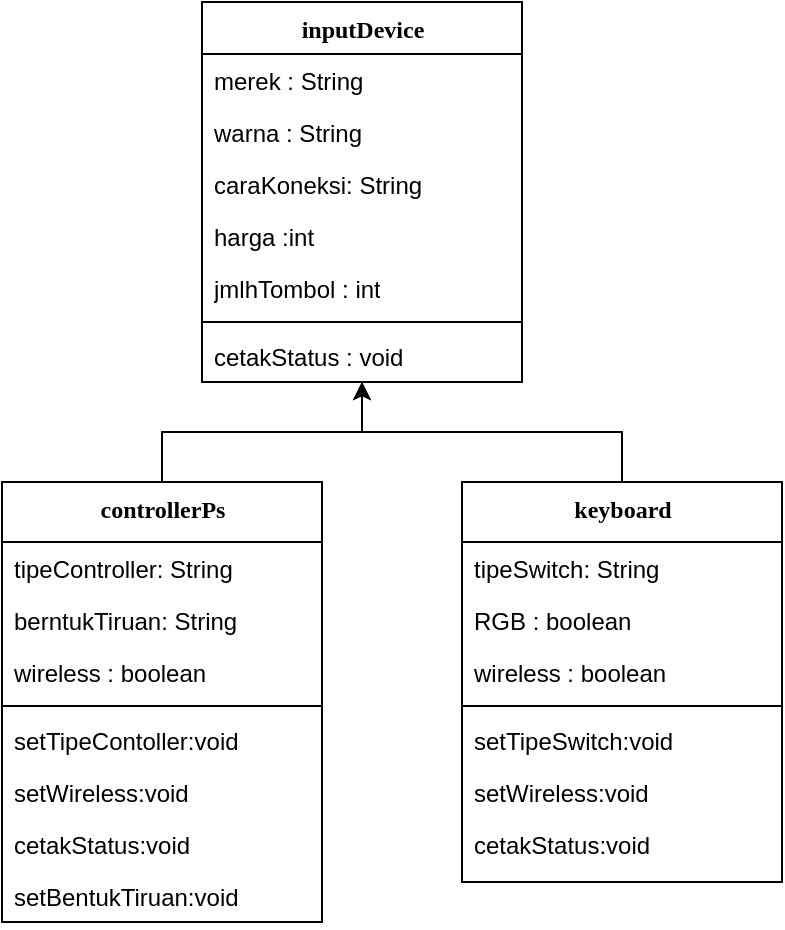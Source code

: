 <mxfile version="15.4.0" type="device" pages="2"><diagram name="Page-1" id="9f46799a-70d6-7492-0946-bef42562c5a5"><mxGraphModel dx="599" dy="1545" grid="1" gridSize="10" guides="1" tooltips="1" connect="1" arrows="1" fold="1" page="1" pageScale="1" pageWidth="1100" pageHeight="850" background="none" math="0" shadow="0"><root><mxCell id="0"/><mxCell id="1" parent="0"/><mxCell id="0nkUrvv_Ddzpsthav5_F-16" value="inputDevice" style="swimlane;html=1;fontStyle=1;align=center;verticalAlign=top;childLayout=stackLayout;horizontal=1;startSize=26;horizontalStack=0;resizeParent=1;resizeLast=0;collapsible=1;marginBottom=0;swimlaneFillColor=#ffffff;rounded=0;shadow=0;comic=0;labelBackgroundColor=none;strokeWidth=1;fillColor=none;fontFamily=Verdana;fontSize=12" vertex="1" parent="1"><mxGeometry x="390" y="-690" width="160" height="190" as="geometry"/></mxCell><mxCell id="0nkUrvv_Ddzpsthav5_F-17" value="merek : String" style="text;html=1;strokeColor=none;fillColor=none;align=left;verticalAlign=top;spacingLeft=4;spacingRight=4;whiteSpace=wrap;overflow=hidden;rotatable=0;points=[[0,0.5],[1,0.5]];portConstraint=eastwest;" vertex="1" parent="0nkUrvv_Ddzpsthav5_F-16"><mxGeometry y="26" width="160" height="26" as="geometry"/></mxCell><mxCell id="0nkUrvv_Ddzpsthav5_F-18" value="warna : String" style="text;html=1;strokeColor=none;fillColor=none;align=left;verticalAlign=top;spacingLeft=4;spacingRight=4;whiteSpace=wrap;overflow=hidden;rotatable=0;points=[[0,0.5],[1,0.5]];portConstraint=eastwest;" vertex="1" parent="0nkUrvv_Ddzpsthav5_F-16"><mxGeometry y="52" width="160" height="26" as="geometry"/></mxCell><mxCell id="0nkUrvv_Ddzpsthav5_F-19" value="caraKoneksi: String" style="text;html=1;strokeColor=none;fillColor=none;align=left;verticalAlign=top;spacingLeft=4;spacingRight=4;whiteSpace=wrap;overflow=hidden;rotatable=0;points=[[0,0.5],[1,0.5]];portConstraint=eastwest;" vertex="1" parent="0nkUrvv_Ddzpsthav5_F-16"><mxGeometry y="78" width="160" height="26" as="geometry"/></mxCell><mxCell id="0nkUrvv_Ddzpsthav5_F-20" value="harga :int" style="text;html=1;strokeColor=none;fillColor=none;align=left;verticalAlign=top;spacingLeft=4;spacingRight=4;whiteSpace=wrap;overflow=hidden;rotatable=0;points=[[0,0.5],[1,0.5]];portConstraint=eastwest;" vertex="1" parent="0nkUrvv_Ddzpsthav5_F-16"><mxGeometry y="104" width="160" height="26" as="geometry"/></mxCell><mxCell id="0nkUrvv_Ddzpsthav5_F-21" value="jmlhTombol : int" style="text;html=1;strokeColor=none;fillColor=none;align=left;verticalAlign=top;spacingLeft=4;spacingRight=4;whiteSpace=wrap;overflow=hidden;rotatable=0;points=[[0,0.5],[1,0.5]];portConstraint=eastwest;" vertex="1" parent="0nkUrvv_Ddzpsthav5_F-16"><mxGeometry y="130" width="160" height="26" as="geometry"/></mxCell><mxCell id="0nkUrvv_Ddzpsthav5_F-23" value="" style="line;html=1;strokeWidth=1;fillColor=none;align=left;verticalAlign=middle;spacingTop=-1;spacingLeft=3;spacingRight=3;rotatable=0;labelPosition=right;points=[];portConstraint=eastwest;" vertex="1" parent="0nkUrvv_Ddzpsthav5_F-16"><mxGeometry y="156" width="160" height="8" as="geometry"/></mxCell><mxCell id="0nkUrvv_Ddzpsthav5_F-24" value="cetakStatus : void" style="text;html=1;strokeColor=none;fillColor=none;align=left;verticalAlign=top;spacingLeft=4;spacingRight=4;whiteSpace=wrap;overflow=hidden;rotatable=0;points=[[0,0.5],[1,0.5]];portConstraint=eastwest;" vertex="1" parent="0nkUrvv_Ddzpsthav5_F-16"><mxGeometry y="164" width="160" height="26" as="geometry"/></mxCell><mxCell id="0nkUrvv_Ddzpsthav5_F-46" style="edgeStyle=orthogonalEdgeStyle;rounded=0;orthogonalLoop=1;jettySize=auto;html=1;exitX=0.5;exitY=0;exitDx=0;exitDy=0;" edge="1" parent="1" source="0nkUrvv_Ddzpsthav5_F-27" target="0nkUrvv_Ddzpsthav5_F-16"><mxGeometry relative="1" as="geometry"/></mxCell><mxCell id="0nkUrvv_Ddzpsthav5_F-27" value="keyboard" style="swimlane;html=1;fontStyle=1;align=center;verticalAlign=top;childLayout=stackLayout;horizontal=1;startSize=30;horizontalStack=0;resizeParent=1;resizeLast=0;collapsible=1;marginBottom=0;swimlaneFillColor=#ffffff;rounded=0;shadow=0;comic=0;labelBackgroundColor=none;strokeWidth=1;fillColor=none;fontFamily=Verdana;fontSize=12" vertex="1" parent="1"><mxGeometry x="520" y="-450" width="160" height="200" as="geometry"/></mxCell><mxCell id="0nkUrvv_Ddzpsthav5_F-28" value="tipeSwitch: String" style="text;html=1;strokeColor=none;fillColor=none;align=left;verticalAlign=top;spacingLeft=4;spacingRight=4;whiteSpace=wrap;overflow=hidden;rotatable=0;points=[[0,0.5],[1,0.5]];portConstraint=eastwest;" vertex="1" parent="0nkUrvv_Ddzpsthav5_F-27"><mxGeometry y="30" width="160" height="26" as="geometry"/></mxCell><mxCell id="0nkUrvv_Ddzpsthav5_F-29" value="RGB : boolean" style="text;html=1;strokeColor=none;fillColor=none;align=left;verticalAlign=top;spacingLeft=4;spacingRight=4;whiteSpace=wrap;overflow=hidden;rotatable=0;points=[[0,0.5],[1,0.5]];portConstraint=eastwest;" vertex="1" parent="0nkUrvv_Ddzpsthav5_F-27"><mxGeometry y="56" width="160" height="26" as="geometry"/></mxCell><mxCell id="0nkUrvv_Ddzpsthav5_F-30" value="wireless : boolean" style="text;html=1;strokeColor=none;fillColor=none;align=left;verticalAlign=top;spacingLeft=4;spacingRight=4;whiteSpace=wrap;overflow=hidden;rotatable=0;points=[[0,0.5],[1,0.5]];portConstraint=eastwest;" vertex="1" parent="0nkUrvv_Ddzpsthav5_F-27"><mxGeometry y="82" width="160" height="26" as="geometry"/></mxCell><mxCell id="0nkUrvv_Ddzpsthav5_F-33" value="" style="line;html=1;strokeWidth=1;fillColor=none;align=left;verticalAlign=middle;spacingTop=-1;spacingLeft=3;spacingRight=3;rotatable=0;labelPosition=right;points=[];portConstraint=eastwest;" vertex="1" parent="0nkUrvv_Ddzpsthav5_F-27"><mxGeometry y="108" width="160" height="8" as="geometry"/></mxCell><mxCell id="0nkUrvv_Ddzpsthav5_F-34" value="setTipeSwitch:void" style="text;html=1;strokeColor=none;fillColor=none;align=left;verticalAlign=top;spacingLeft=4;spacingRight=4;whiteSpace=wrap;overflow=hidden;rotatable=0;points=[[0,0.5],[1,0.5]];portConstraint=eastwest;" vertex="1" parent="0nkUrvv_Ddzpsthav5_F-27"><mxGeometry y="116" width="160" height="26" as="geometry"/></mxCell><mxCell id="0nkUrvv_Ddzpsthav5_F-35" value="setWireless:void" style="text;html=1;strokeColor=none;fillColor=none;align=left;verticalAlign=top;spacingLeft=4;spacingRight=4;whiteSpace=wrap;overflow=hidden;rotatable=0;points=[[0,0.5],[1,0.5]];portConstraint=eastwest;" vertex="1" parent="0nkUrvv_Ddzpsthav5_F-27"><mxGeometry y="142" width="160" height="26" as="geometry"/></mxCell><mxCell id="0nkUrvv_Ddzpsthav5_F-36" value="cetakStatus:void" style="text;html=1;strokeColor=none;fillColor=none;align=left;verticalAlign=top;spacingLeft=4;spacingRight=4;whiteSpace=wrap;overflow=hidden;rotatable=0;points=[[0,0.5],[1,0.5]];portConstraint=eastwest;" vertex="1" parent="0nkUrvv_Ddzpsthav5_F-27"><mxGeometry y="168" width="160" height="26" as="geometry"/></mxCell><mxCell id="0nkUrvv_Ddzpsthav5_F-47" style="edgeStyle=orthogonalEdgeStyle;rounded=0;orthogonalLoop=1;jettySize=auto;html=1;" edge="1" parent="1" source="0nkUrvv_Ddzpsthav5_F-37" target="0nkUrvv_Ddzpsthav5_F-16"><mxGeometry relative="1" as="geometry"/></mxCell><mxCell id="0nkUrvv_Ddzpsthav5_F-37" value="controllerPs" style="swimlane;html=1;fontStyle=1;align=center;verticalAlign=top;childLayout=stackLayout;horizontal=1;startSize=30;horizontalStack=0;resizeParent=1;resizeLast=0;collapsible=1;marginBottom=0;swimlaneFillColor=#ffffff;rounded=0;shadow=0;comic=0;labelBackgroundColor=none;strokeWidth=1;fillColor=none;fontFamily=Verdana;fontSize=12" vertex="1" parent="1"><mxGeometry x="290" y="-450" width="160" height="220" as="geometry"/></mxCell><mxCell id="0nkUrvv_Ddzpsthav5_F-38" value="tipeController: String" style="text;html=1;strokeColor=none;fillColor=none;align=left;verticalAlign=top;spacingLeft=4;spacingRight=4;whiteSpace=wrap;overflow=hidden;rotatable=0;points=[[0,0.5],[1,0.5]];portConstraint=eastwest;" vertex="1" parent="0nkUrvv_Ddzpsthav5_F-37"><mxGeometry y="30" width="160" height="26" as="geometry"/></mxCell><mxCell id="0nkUrvv_Ddzpsthav5_F-39" value="berntukTiruan: String" style="text;html=1;strokeColor=none;fillColor=none;align=left;verticalAlign=top;spacingLeft=4;spacingRight=4;whiteSpace=wrap;overflow=hidden;rotatable=0;points=[[0,0.5],[1,0.5]];portConstraint=eastwest;" vertex="1" parent="0nkUrvv_Ddzpsthav5_F-37"><mxGeometry y="56" width="160" height="26" as="geometry"/></mxCell><mxCell id="0nkUrvv_Ddzpsthav5_F-40" value="wireless : boolean" style="text;html=1;strokeColor=none;fillColor=none;align=left;verticalAlign=top;spacingLeft=4;spacingRight=4;whiteSpace=wrap;overflow=hidden;rotatable=0;points=[[0,0.5],[1,0.5]];portConstraint=eastwest;" vertex="1" parent="0nkUrvv_Ddzpsthav5_F-37"><mxGeometry y="82" width="160" height="26" as="geometry"/></mxCell><mxCell id="0nkUrvv_Ddzpsthav5_F-41" value="" style="line;html=1;strokeWidth=1;fillColor=none;align=left;verticalAlign=middle;spacingTop=-1;spacingLeft=3;spacingRight=3;rotatable=0;labelPosition=right;points=[];portConstraint=eastwest;" vertex="1" parent="0nkUrvv_Ddzpsthav5_F-37"><mxGeometry y="108" width="160" height="8" as="geometry"/></mxCell><mxCell id="0nkUrvv_Ddzpsthav5_F-42" value="setTipeContoller:void" style="text;html=1;strokeColor=none;fillColor=none;align=left;verticalAlign=top;spacingLeft=4;spacingRight=4;whiteSpace=wrap;overflow=hidden;rotatable=0;points=[[0,0.5],[1,0.5]];portConstraint=eastwest;" vertex="1" parent="0nkUrvv_Ddzpsthav5_F-37"><mxGeometry y="116" width="160" height="26" as="geometry"/></mxCell><mxCell id="0nkUrvv_Ddzpsthav5_F-43" value="setWireless:void" style="text;html=1;strokeColor=none;fillColor=none;align=left;verticalAlign=top;spacingLeft=4;spacingRight=4;whiteSpace=wrap;overflow=hidden;rotatable=0;points=[[0,0.5],[1,0.5]];portConstraint=eastwest;" vertex="1" parent="0nkUrvv_Ddzpsthav5_F-37"><mxGeometry y="142" width="160" height="26" as="geometry"/></mxCell><mxCell id="0nkUrvv_Ddzpsthav5_F-44" value="cetakStatus:void" style="text;html=1;strokeColor=none;fillColor=none;align=left;verticalAlign=top;spacingLeft=4;spacingRight=4;whiteSpace=wrap;overflow=hidden;rotatable=0;points=[[0,0.5],[1,0.5]];portConstraint=eastwest;" vertex="1" parent="0nkUrvv_Ddzpsthav5_F-37"><mxGeometry y="168" width="160" height="26" as="geometry"/></mxCell><mxCell id="0nkUrvv_Ddzpsthav5_F-45" value="setBentukTiruan:void" style="text;html=1;strokeColor=none;fillColor=none;align=left;verticalAlign=top;spacingLeft=4;spacingRight=4;whiteSpace=wrap;overflow=hidden;rotatable=0;points=[[0,0.5],[1,0.5]];portConstraint=eastwest;" vertex="1" parent="0nkUrvv_Ddzpsthav5_F-37"><mxGeometry y="194" width="160" height="26" as="geometry"/></mxCell></root></mxGraphModel></diagram><diagram id="z9Uw3bnBcsyl0r03psHF" name="Page-2"><mxGraphModel dx="1278" dy="1699" grid="1" gridSize="10" guides="1" tooltips="1" connect="1" arrows="1" fold="1" page="1" pageScale="1" pageWidth="850" pageHeight="1100" math="0" shadow="0"><root><mxCell id="mZ_NK_sCTxAk9WIGZeyo-0"/><mxCell id="mZ_NK_sCTxAk9WIGZeyo-1" parent="mZ_NK_sCTxAk9WIGZeyo-0"/><mxCell id="VQ2Jj64jyoxp0aVPfLHm-0" value="waterContainer" style="swimlane;html=1;fontStyle=1;align=center;verticalAlign=top;childLayout=stackLayout;horizontal=1;startSize=26;horizontalStack=0;resizeParent=1;resizeLast=0;collapsible=1;marginBottom=0;swimlaneFillColor=#ffffff;rounded=0;shadow=0;comic=0;labelBackgroundColor=none;strokeWidth=1;fillColor=none;fontFamily=Verdana;fontSize=12" vertex="1" parent="mZ_NK_sCTxAk9WIGZeyo-1"><mxGeometry x="390" y="-690" width="160" height="190" as="geometry"/></mxCell><mxCell id="VQ2Jj64jyoxp0aVPfLHm-1" value="merek : String" style="text;html=1;strokeColor=none;fillColor=none;align=left;verticalAlign=top;spacingLeft=4;spacingRight=4;whiteSpace=wrap;overflow=hidden;rotatable=0;points=[[0,0.5],[1,0.5]];portConstraint=eastwest;" vertex="1" parent="VQ2Jj64jyoxp0aVPfLHm-0"><mxGeometry y="26" width="160" height="26" as="geometry"/></mxCell><mxCell id="VQ2Jj64jyoxp0aVPfLHm-2" value="warna : String" style="text;html=1;strokeColor=none;fillColor=none;align=left;verticalAlign=top;spacingLeft=4;spacingRight=4;whiteSpace=wrap;overflow=hidden;rotatable=0;points=[[0,0.5],[1,0.5]];portConstraint=eastwest;" vertex="1" parent="VQ2Jj64jyoxp0aVPfLHm-0"><mxGeometry y="52" width="160" height="26" as="geometry"/></mxCell><mxCell id="VQ2Jj64jyoxp0aVPfLHm-3" value="kapasitas : double" style="text;html=1;strokeColor=none;fillColor=none;align=left;verticalAlign=top;spacingLeft=4;spacingRight=4;whiteSpace=wrap;overflow=hidden;rotatable=0;points=[[0,0.5],[1,0.5]];portConstraint=eastwest;" vertex="1" parent="VQ2Jj64jyoxp0aVPfLHm-0"><mxGeometry y="78" width="160" height="26" as="geometry"/></mxCell><mxCell id="VQ2Jj64jyoxp0aVPfLHm-4" value="harga :int" style="text;html=1;strokeColor=none;fillColor=none;align=left;verticalAlign=top;spacingLeft=4;spacingRight=4;whiteSpace=wrap;overflow=hidden;rotatable=0;points=[[0,0.5],[1,0.5]];portConstraint=eastwest;" vertex="1" parent="VQ2Jj64jyoxp0aVPfLHm-0"><mxGeometry y="104" width="160" height="26" as="geometry"/></mxCell><mxCell id="VQ2Jj64jyoxp0aVPfLHm-5" value="jmlhTombol : int" style="text;html=1;strokeColor=none;fillColor=none;align=left;verticalAlign=top;spacingLeft=4;spacingRight=4;whiteSpace=wrap;overflow=hidden;rotatable=0;points=[[0,0.5],[1,0.5]];portConstraint=eastwest;" vertex="1" parent="VQ2Jj64jyoxp0aVPfLHm-0"><mxGeometry y="130" width="160" height="26" as="geometry"/></mxCell><mxCell id="VQ2Jj64jyoxp0aVPfLHm-6" value="" style="line;html=1;strokeWidth=1;fillColor=none;align=left;verticalAlign=middle;spacingTop=-1;spacingLeft=3;spacingRight=3;rotatable=0;labelPosition=right;points=[];portConstraint=eastwest;" vertex="1" parent="VQ2Jj64jyoxp0aVPfLHm-0"><mxGeometry y="156" width="160" height="8" as="geometry"/></mxCell><mxCell id="VQ2Jj64jyoxp0aVPfLHm-7" value="cetakStatus : void" style="text;html=1;strokeColor=none;fillColor=none;align=left;verticalAlign=top;spacingLeft=4;spacingRight=4;whiteSpace=wrap;overflow=hidden;rotatable=0;points=[[0,0.5],[1,0.5]];portConstraint=eastwest;" vertex="1" parent="VQ2Jj64jyoxp0aVPfLHm-0"><mxGeometry y="164" width="160" height="26" as="geometry"/></mxCell><mxCell id="VQ2Jj64jyoxp0aVPfLHm-8" style="edgeStyle=orthogonalEdgeStyle;rounded=0;orthogonalLoop=1;jettySize=auto;html=1;exitX=0.5;exitY=0;exitDx=0;exitDy=0;" edge="1" parent="mZ_NK_sCTxAk9WIGZeyo-1" source="VQ2Jj64jyoxp0aVPfLHm-9" target="VQ2Jj64jyoxp0aVPfLHm-0"><mxGeometry relative="1" as="geometry"/></mxCell><mxCell id="VQ2Jj64jyoxp0aVPfLHm-9" value="keyboard" style="swimlane;html=1;fontStyle=1;align=center;verticalAlign=top;childLayout=stackLayout;horizontal=1;startSize=30;horizontalStack=0;resizeParent=1;resizeLast=0;collapsible=1;marginBottom=0;swimlaneFillColor=#ffffff;rounded=0;shadow=0;comic=0;labelBackgroundColor=none;strokeWidth=1;fillColor=none;fontFamily=Verdana;fontSize=12" vertex="1" parent="mZ_NK_sCTxAk9WIGZeyo-1"><mxGeometry x="520" y="-450" width="160" height="200" as="geometry"/></mxCell><mxCell id="VQ2Jj64jyoxp0aVPfLHm-10" value="tipeSwitch: String" style="text;html=1;strokeColor=none;fillColor=none;align=left;verticalAlign=top;spacingLeft=4;spacingRight=4;whiteSpace=wrap;overflow=hidden;rotatable=0;points=[[0,0.5],[1,0.5]];portConstraint=eastwest;" vertex="1" parent="VQ2Jj64jyoxp0aVPfLHm-9"><mxGeometry y="30" width="160" height="26" as="geometry"/></mxCell><mxCell id="VQ2Jj64jyoxp0aVPfLHm-11" value="RGB : boolean" style="text;html=1;strokeColor=none;fillColor=none;align=left;verticalAlign=top;spacingLeft=4;spacingRight=4;whiteSpace=wrap;overflow=hidden;rotatable=0;points=[[0,0.5],[1,0.5]];portConstraint=eastwest;" vertex="1" parent="VQ2Jj64jyoxp0aVPfLHm-9"><mxGeometry y="56" width="160" height="26" as="geometry"/></mxCell><mxCell id="VQ2Jj64jyoxp0aVPfLHm-12" value="wireless : boolean" style="text;html=1;strokeColor=none;fillColor=none;align=left;verticalAlign=top;spacingLeft=4;spacingRight=4;whiteSpace=wrap;overflow=hidden;rotatable=0;points=[[0,0.5],[1,0.5]];portConstraint=eastwest;" vertex="1" parent="VQ2Jj64jyoxp0aVPfLHm-9"><mxGeometry y="82" width="160" height="26" as="geometry"/></mxCell><mxCell id="VQ2Jj64jyoxp0aVPfLHm-13" value="" style="line;html=1;strokeWidth=1;fillColor=none;align=left;verticalAlign=middle;spacingTop=-1;spacingLeft=3;spacingRight=3;rotatable=0;labelPosition=right;points=[];portConstraint=eastwest;" vertex="1" parent="VQ2Jj64jyoxp0aVPfLHm-9"><mxGeometry y="108" width="160" height="8" as="geometry"/></mxCell><mxCell id="VQ2Jj64jyoxp0aVPfLHm-14" value="setTipeSwitch:void" style="text;html=1;strokeColor=none;fillColor=none;align=left;verticalAlign=top;spacingLeft=4;spacingRight=4;whiteSpace=wrap;overflow=hidden;rotatable=0;points=[[0,0.5],[1,0.5]];portConstraint=eastwest;" vertex="1" parent="VQ2Jj64jyoxp0aVPfLHm-9"><mxGeometry y="116" width="160" height="26" as="geometry"/></mxCell><mxCell id="VQ2Jj64jyoxp0aVPfLHm-15" value="setWireless:void" style="text;html=1;strokeColor=none;fillColor=none;align=left;verticalAlign=top;spacingLeft=4;spacingRight=4;whiteSpace=wrap;overflow=hidden;rotatable=0;points=[[0,0.5],[1,0.5]];portConstraint=eastwest;" vertex="1" parent="VQ2Jj64jyoxp0aVPfLHm-9"><mxGeometry y="142" width="160" height="26" as="geometry"/></mxCell><mxCell id="VQ2Jj64jyoxp0aVPfLHm-16" value="cetakStatus:void" style="text;html=1;strokeColor=none;fillColor=none;align=left;verticalAlign=top;spacingLeft=4;spacingRight=4;whiteSpace=wrap;overflow=hidden;rotatable=0;points=[[0,0.5],[1,0.5]];portConstraint=eastwest;" vertex="1" parent="VQ2Jj64jyoxp0aVPfLHm-9"><mxGeometry y="168" width="160" height="26" as="geometry"/></mxCell><mxCell id="VQ2Jj64jyoxp0aVPfLHm-17" style="edgeStyle=orthogonalEdgeStyle;rounded=0;orthogonalLoop=1;jettySize=auto;html=1;" edge="1" parent="mZ_NK_sCTxAk9WIGZeyo-1" source="VQ2Jj64jyoxp0aVPfLHm-18" target="VQ2Jj64jyoxp0aVPfLHm-0"><mxGeometry relative="1" as="geometry"/></mxCell><mxCell id="VQ2Jj64jyoxp0aVPfLHm-18" value="botolKu" style="swimlane;html=1;fontStyle=1;align=center;verticalAlign=top;childLayout=stackLayout;horizontal=1;startSize=30;horizontalStack=0;resizeParent=1;resizeLast=0;collapsible=1;marginBottom=0;swimlaneFillColor=#ffffff;rounded=0;shadow=0;comic=0;labelBackgroundColor=none;strokeWidth=1;fillColor=none;fontFamily=Verdana;fontSize=12" vertex="1" parent="mZ_NK_sCTxAk9WIGZeyo-1"><mxGeometry x="290" y="-450" width="160" height="176" as="geometry"/></mxCell><mxCell id="VQ2Jj64jyoxp0aVPfLHm-19" value="kondisiBarang: String" style="text;html=1;strokeColor=none;fillColor=none;align=left;verticalAlign=top;spacingLeft=4;spacingRight=4;whiteSpace=wrap;overflow=hidden;rotatable=0;points=[[0,0.5],[1,0.5]];portConstraint=eastwest;" vertex="1" parent="VQ2Jj64jyoxp0aVPfLHm-18"><mxGeometry y="30" width="160" height="26" as="geometry"/></mxCell><mxCell id="VQ2Jj64jyoxp0aVPfLHm-20" value="bisaDiminumLangsung: boolean" style="text;html=1;strokeColor=none;fillColor=none;align=left;verticalAlign=top;spacingLeft=4;spacingRight=4;whiteSpace=wrap;overflow=hidden;rotatable=0;points=[[0,0.5],[1,0.5]];portConstraint=eastwest;" vertex="1" parent="VQ2Jj64jyoxp0aVPfLHm-18"><mxGeometry y="56" width="160" height="34" as="geometry"/></mxCell><mxCell id="VQ2Jj64jyoxp0aVPfLHm-22" value="" style="line;html=1;strokeWidth=1;fillColor=none;align=left;verticalAlign=middle;spacingTop=-1;spacingLeft=3;spacingRight=3;rotatable=0;labelPosition=right;points=[];portConstraint=eastwest;" vertex="1" parent="VQ2Jj64jyoxp0aVPfLHm-18"><mxGeometry y="90" width="160" height="8" as="geometry"/></mxCell><mxCell id="VQ2Jj64jyoxp0aVPfLHm-26" value="setKondisiBarang:void" style="text;html=1;strokeColor=none;fillColor=none;align=left;verticalAlign=top;spacingLeft=4;spacingRight=4;whiteSpace=wrap;overflow=hidden;rotatable=0;points=[[0,0.5],[1,0.5]];portConstraint=eastwest;" vertex="1" parent="VQ2Jj64jyoxp0aVPfLHm-18"><mxGeometry y="98" width="160" height="26" as="geometry"/></mxCell><mxCell id="VQ2Jj64jyoxp0aVPfLHm-25" value="setBisaDiminumLangsung:void" style="text;html=1;strokeColor=none;fillColor=none;align=left;verticalAlign=top;spacingLeft=4;spacingRight=4;whiteSpace=wrap;overflow=hidden;rotatable=0;points=[[0,0.5],[1,0.5]];portConstraint=eastwest;" vertex="1" parent="VQ2Jj64jyoxp0aVPfLHm-18"><mxGeometry y="124" width="160" height="26" as="geometry"/></mxCell><mxCell id="VQ2Jj64jyoxp0aVPfLHm-24" value="cetakStatus:void" style="text;html=1;strokeColor=none;fillColor=none;align=left;verticalAlign=top;spacingLeft=4;spacingRight=4;whiteSpace=wrap;overflow=hidden;rotatable=0;points=[[0,0.5],[1,0.5]];portConstraint=eastwest;" vertex="1" parent="VQ2Jj64jyoxp0aVPfLHm-18"><mxGeometry y="150" width="160" height="26" as="geometry"/></mxCell></root></mxGraphModel></diagram></mxfile>